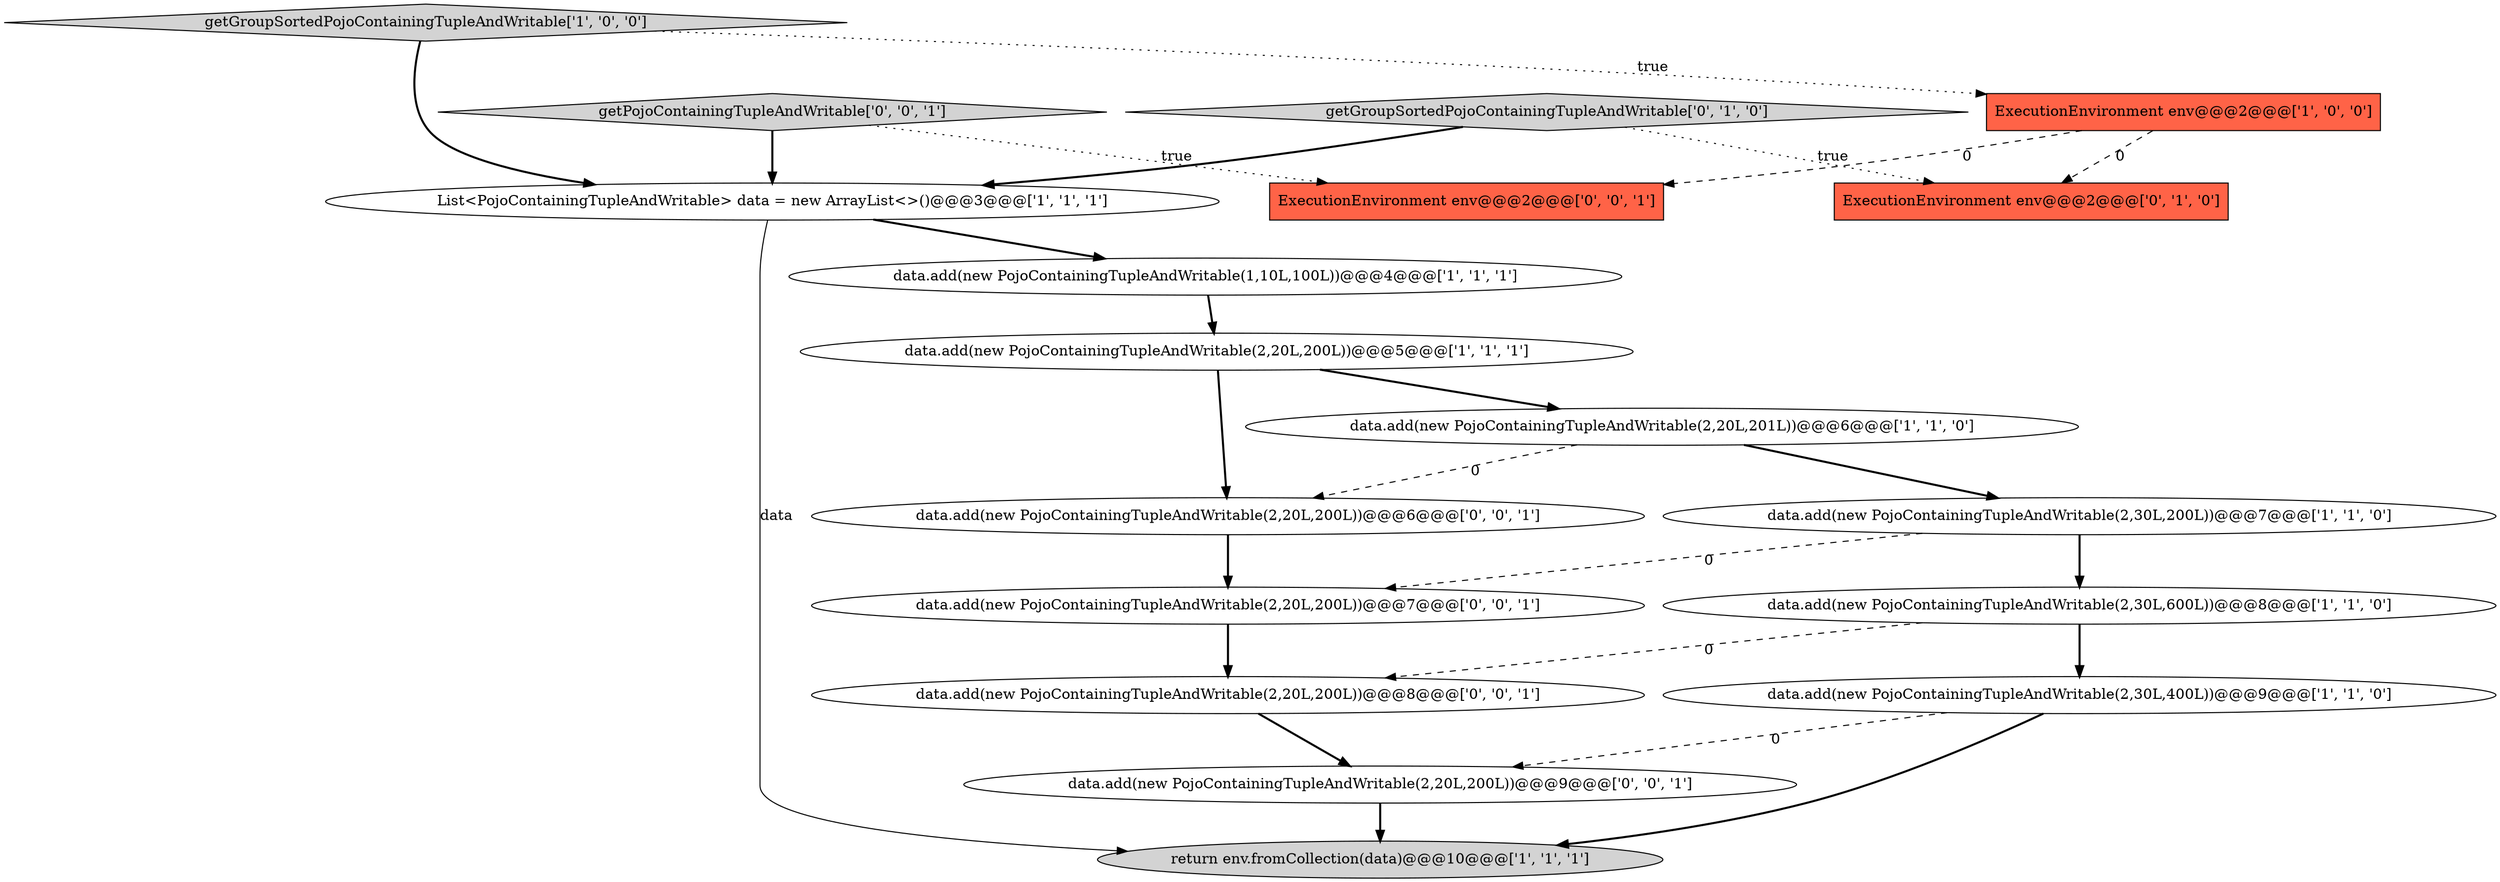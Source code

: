 digraph {
1 [style = filled, label = "data.add(new PojoContainingTupleAndWritable(1,10L,100L))@@@4@@@['1', '1', '1']", fillcolor = white, shape = ellipse image = "AAA0AAABBB1BBB"];
6 [style = filled, label = "data.add(new PojoContainingTupleAndWritable(2,30L,600L))@@@8@@@['1', '1', '0']", fillcolor = white, shape = ellipse image = "AAA0AAABBB1BBB"];
14 [style = filled, label = "data.add(new PojoContainingTupleAndWritable(2,20L,200L))@@@8@@@['0', '0', '1']", fillcolor = white, shape = ellipse image = "AAA0AAABBB3BBB"];
15 [style = filled, label = "data.add(new PojoContainingTupleAndWritable(2,20L,200L))@@@6@@@['0', '0', '1']", fillcolor = white, shape = ellipse image = "AAA0AAABBB3BBB"];
11 [style = filled, label = "ExecutionEnvironment env@@@2@@@['0', '1', '0']", fillcolor = tomato, shape = box image = "AAA1AAABBB2BBB"];
13 [style = filled, label = "getPojoContainingTupleAndWritable['0', '0', '1']", fillcolor = lightgray, shape = diamond image = "AAA0AAABBB3BBB"];
8 [style = filled, label = "List<PojoContainingTupleAndWritable> data = new ArrayList<>()@@@3@@@['1', '1', '1']", fillcolor = white, shape = ellipse image = "AAA0AAABBB1BBB"];
0 [style = filled, label = "getGroupSortedPojoContainingTupleAndWritable['1', '0', '0']", fillcolor = lightgray, shape = diamond image = "AAA0AAABBB1BBB"];
5 [style = filled, label = "data.add(new PojoContainingTupleAndWritable(2,20L,201L))@@@6@@@['1', '1', '0']", fillcolor = white, shape = ellipse image = "AAA0AAABBB1BBB"];
10 [style = filled, label = "getGroupSortedPojoContainingTupleAndWritable['0', '1', '0']", fillcolor = lightgray, shape = diamond image = "AAA0AAABBB2BBB"];
17 [style = filled, label = "ExecutionEnvironment env@@@2@@@['0', '0', '1']", fillcolor = tomato, shape = box image = "AAA0AAABBB3BBB"];
12 [style = filled, label = "data.add(new PojoContainingTupleAndWritable(2,20L,200L))@@@7@@@['0', '0', '1']", fillcolor = white, shape = ellipse image = "AAA0AAABBB3BBB"];
9 [style = filled, label = "data.add(new PojoContainingTupleAndWritable(2,30L,200L))@@@7@@@['1', '1', '0']", fillcolor = white, shape = ellipse image = "AAA0AAABBB1BBB"];
2 [style = filled, label = "return env.fromCollection(data)@@@10@@@['1', '1', '1']", fillcolor = lightgray, shape = ellipse image = "AAA0AAABBB1BBB"];
4 [style = filled, label = "ExecutionEnvironment env@@@2@@@['1', '0', '0']", fillcolor = tomato, shape = box image = "AAA1AAABBB1BBB"];
7 [style = filled, label = "data.add(new PojoContainingTupleAndWritable(2,20L,200L))@@@5@@@['1', '1', '1']", fillcolor = white, shape = ellipse image = "AAA0AAABBB1BBB"];
16 [style = filled, label = "data.add(new PojoContainingTupleAndWritable(2,20L,200L))@@@9@@@['0', '0', '1']", fillcolor = white, shape = ellipse image = "AAA0AAABBB3BBB"];
3 [style = filled, label = "data.add(new PojoContainingTupleAndWritable(2,30L,400L))@@@9@@@['1', '1', '0']", fillcolor = white, shape = ellipse image = "AAA0AAABBB1BBB"];
14->16 [style = bold, label=""];
6->3 [style = bold, label=""];
13->17 [style = dotted, label="true"];
5->9 [style = bold, label=""];
4->17 [style = dashed, label="0"];
0->4 [style = dotted, label="true"];
6->14 [style = dashed, label="0"];
16->2 [style = bold, label=""];
1->7 [style = bold, label=""];
9->6 [style = bold, label=""];
8->1 [style = bold, label=""];
7->5 [style = bold, label=""];
3->2 [style = bold, label=""];
10->8 [style = bold, label=""];
10->11 [style = dotted, label="true"];
12->14 [style = bold, label=""];
0->8 [style = bold, label=""];
7->15 [style = bold, label=""];
15->12 [style = bold, label=""];
9->12 [style = dashed, label="0"];
8->2 [style = solid, label="data"];
13->8 [style = bold, label=""];
4->11 [style = dashed, label="0"];
5->15 [style = dashed, label="0"];
3->16 [style = dashed, label="0"];
}
